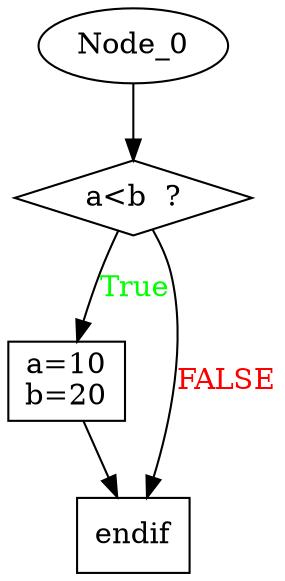 digraph G{
Node_1 [ label ="a<b  ?",shape="diamond"];
Node_2 [ label ="a=10\nb=20",shape="box"];
Node_3 [ label ="endif",shape="box"];
Node_1 -> Node_2 [label="True",fontcolor="GREEN"];
Node_0 -> Node_1;
Node_1 -> Node_3 [label="FALSE",fontcolor="RED"];
Node_2 -> Node_3;
}
